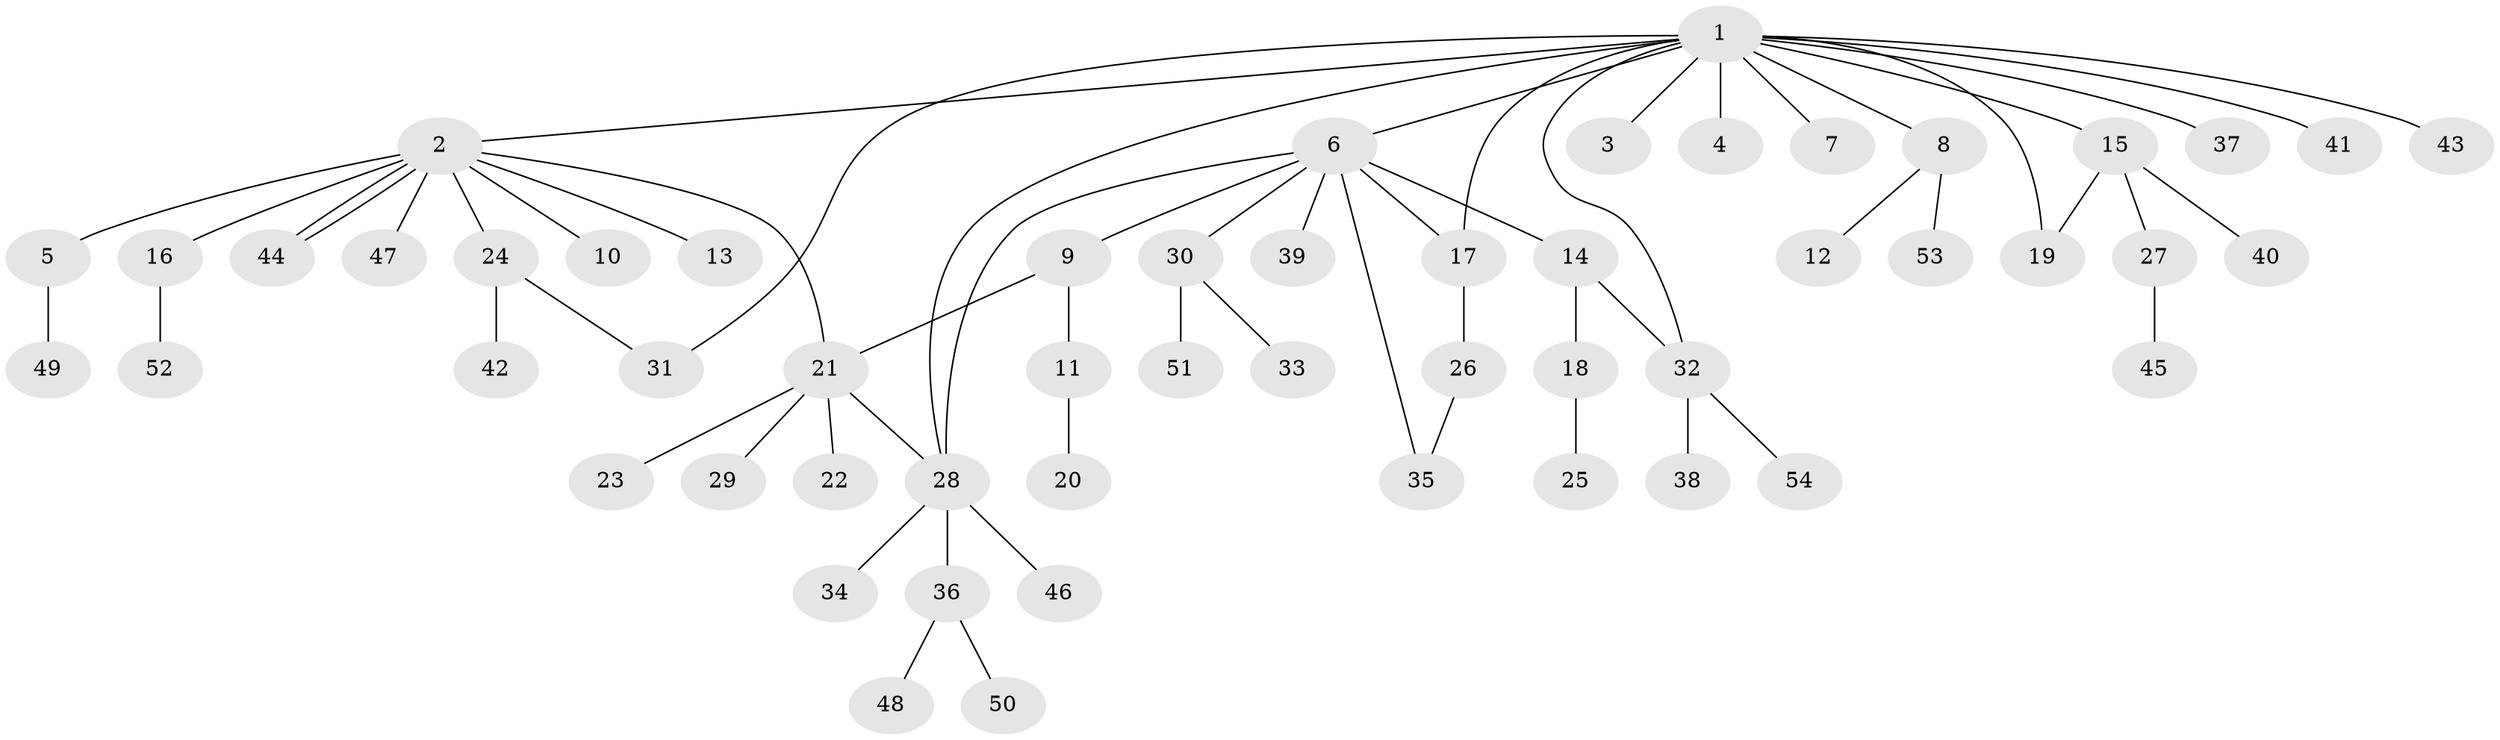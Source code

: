 // coarse degree distribution, {14: 0.025, 10: 0.025, 1: 0.675, 8: 0.025, 2: 0.075, 3: 0.125, 5: 0.025, 7: 0.025}
// Generated by graph-tools (version 1.1) at 2025/51/02/27/25 19:51:55]
// undirected, 54 vertices, 62 edges
graph export_dot {
graph [start="1"]
  node [color=gray90,style=filled];
  1;
  2;
  3;
  4;
  5;
  6;
  7;
  8;
  9;
  10;
  11;
  12;
  13;
  14;
  15;
  16;
  17;
  18;
  19;
  20;
  21;
  22;
  23;
  24;
  25;
  26;
  27;
  28;
  29;
  30;
  31;
  32;
  33;
  34;
  35;
  36;
  37;
  38;
  39;
  40;
  41;
  42;
  43;
  44;
  45;
  46;
  47;
  48;
  49;
  50;
  51;
  52;
  53;
  54;
  1 -- 2;
  1 -- 3;
  1 -- 4;
  1 -- 6;
  1 -- 7;
  1 -- 8;
  1 -- 15;
  1 -- 17;
  1 -- 19;
  1 -- 28;
  1 -- 31;
  1 -- 32;
  1 -- 37;
  1 -- 41;
  1 -- 43;
  2 -- 5;
  2 -- 10;
  2 -- 13;
  2 -- 16;
  2 -- 21;
  2 -- 24;
  2 -- 44;
  2 -- 44;
  2 -- 47;
  5 -- 49;
  6 -- 9;
  6 -- 14;
  6 -- 17;
  6 -- 28;
  6 -- 30;
  6 -- 35;
  6 -- 39;
  8 -- 12;
  8 -- 53;
  9 -- 11;
  9 -- 21;
  11 -- 20;
  14 -- 18;
  14 -- 32;
  15 -- 19;
  15 -- 27;
  15 -- 40;
  16 -- 52;
  17 -- 26;
  18 -- 25;
  21 -- 22;
  21 -- 23;
  21 -- 28;
  21 -- 29;
  24 -- 31;
  24 -- 42;
  26 -- 35;
  27 -- 45;
  28 -- 34;
  28 -- 36;
  28 -- 46;
  30 -- 33;
  30 -- 51;
  32 -- 38;
  32 -- 54;
  36 -- 48;
  36 -- 50;
}
